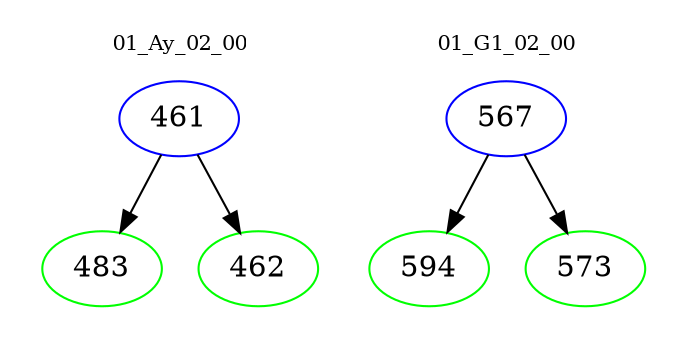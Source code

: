 digraph{
subgraph cluster_0 {
color = white
label = "01_Ay_02_00";
fontsize=10;
T0_461 [label="461", color="blue"]
T0_461 -> T0_483 [color="black"]
T0_483 [label="483", color="green"]
T0_461 -> T0_462 [color="black"]
T0_462 [label="462", color="green"]
}
subgraph cluster_1 {
color = white
label = "01_G1_02_00";
fontsize=10;
T1_567 [label="567", color="blue"]
T1_567 -> T1_594 [color="black"]
T1_594 [label="594", color="green"]
T1_567 -> T1_573 [color="black"]
T1_573 [label="573", color="green"]
}
}
